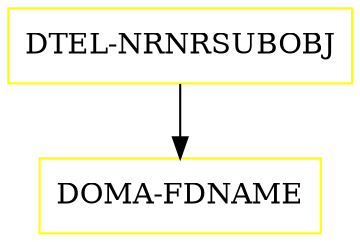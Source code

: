 digraph G {
  "DTEL-NRNRSUBOBJ" [shape=box,color=yellow];
  "DOMA-FDNAME" [shape=box,color=yellow,URL="./DOMA_FDNAME.html"];
  "DTEL-NRNRSUBOBJ" -> "DOMA-FDNAME";
}
